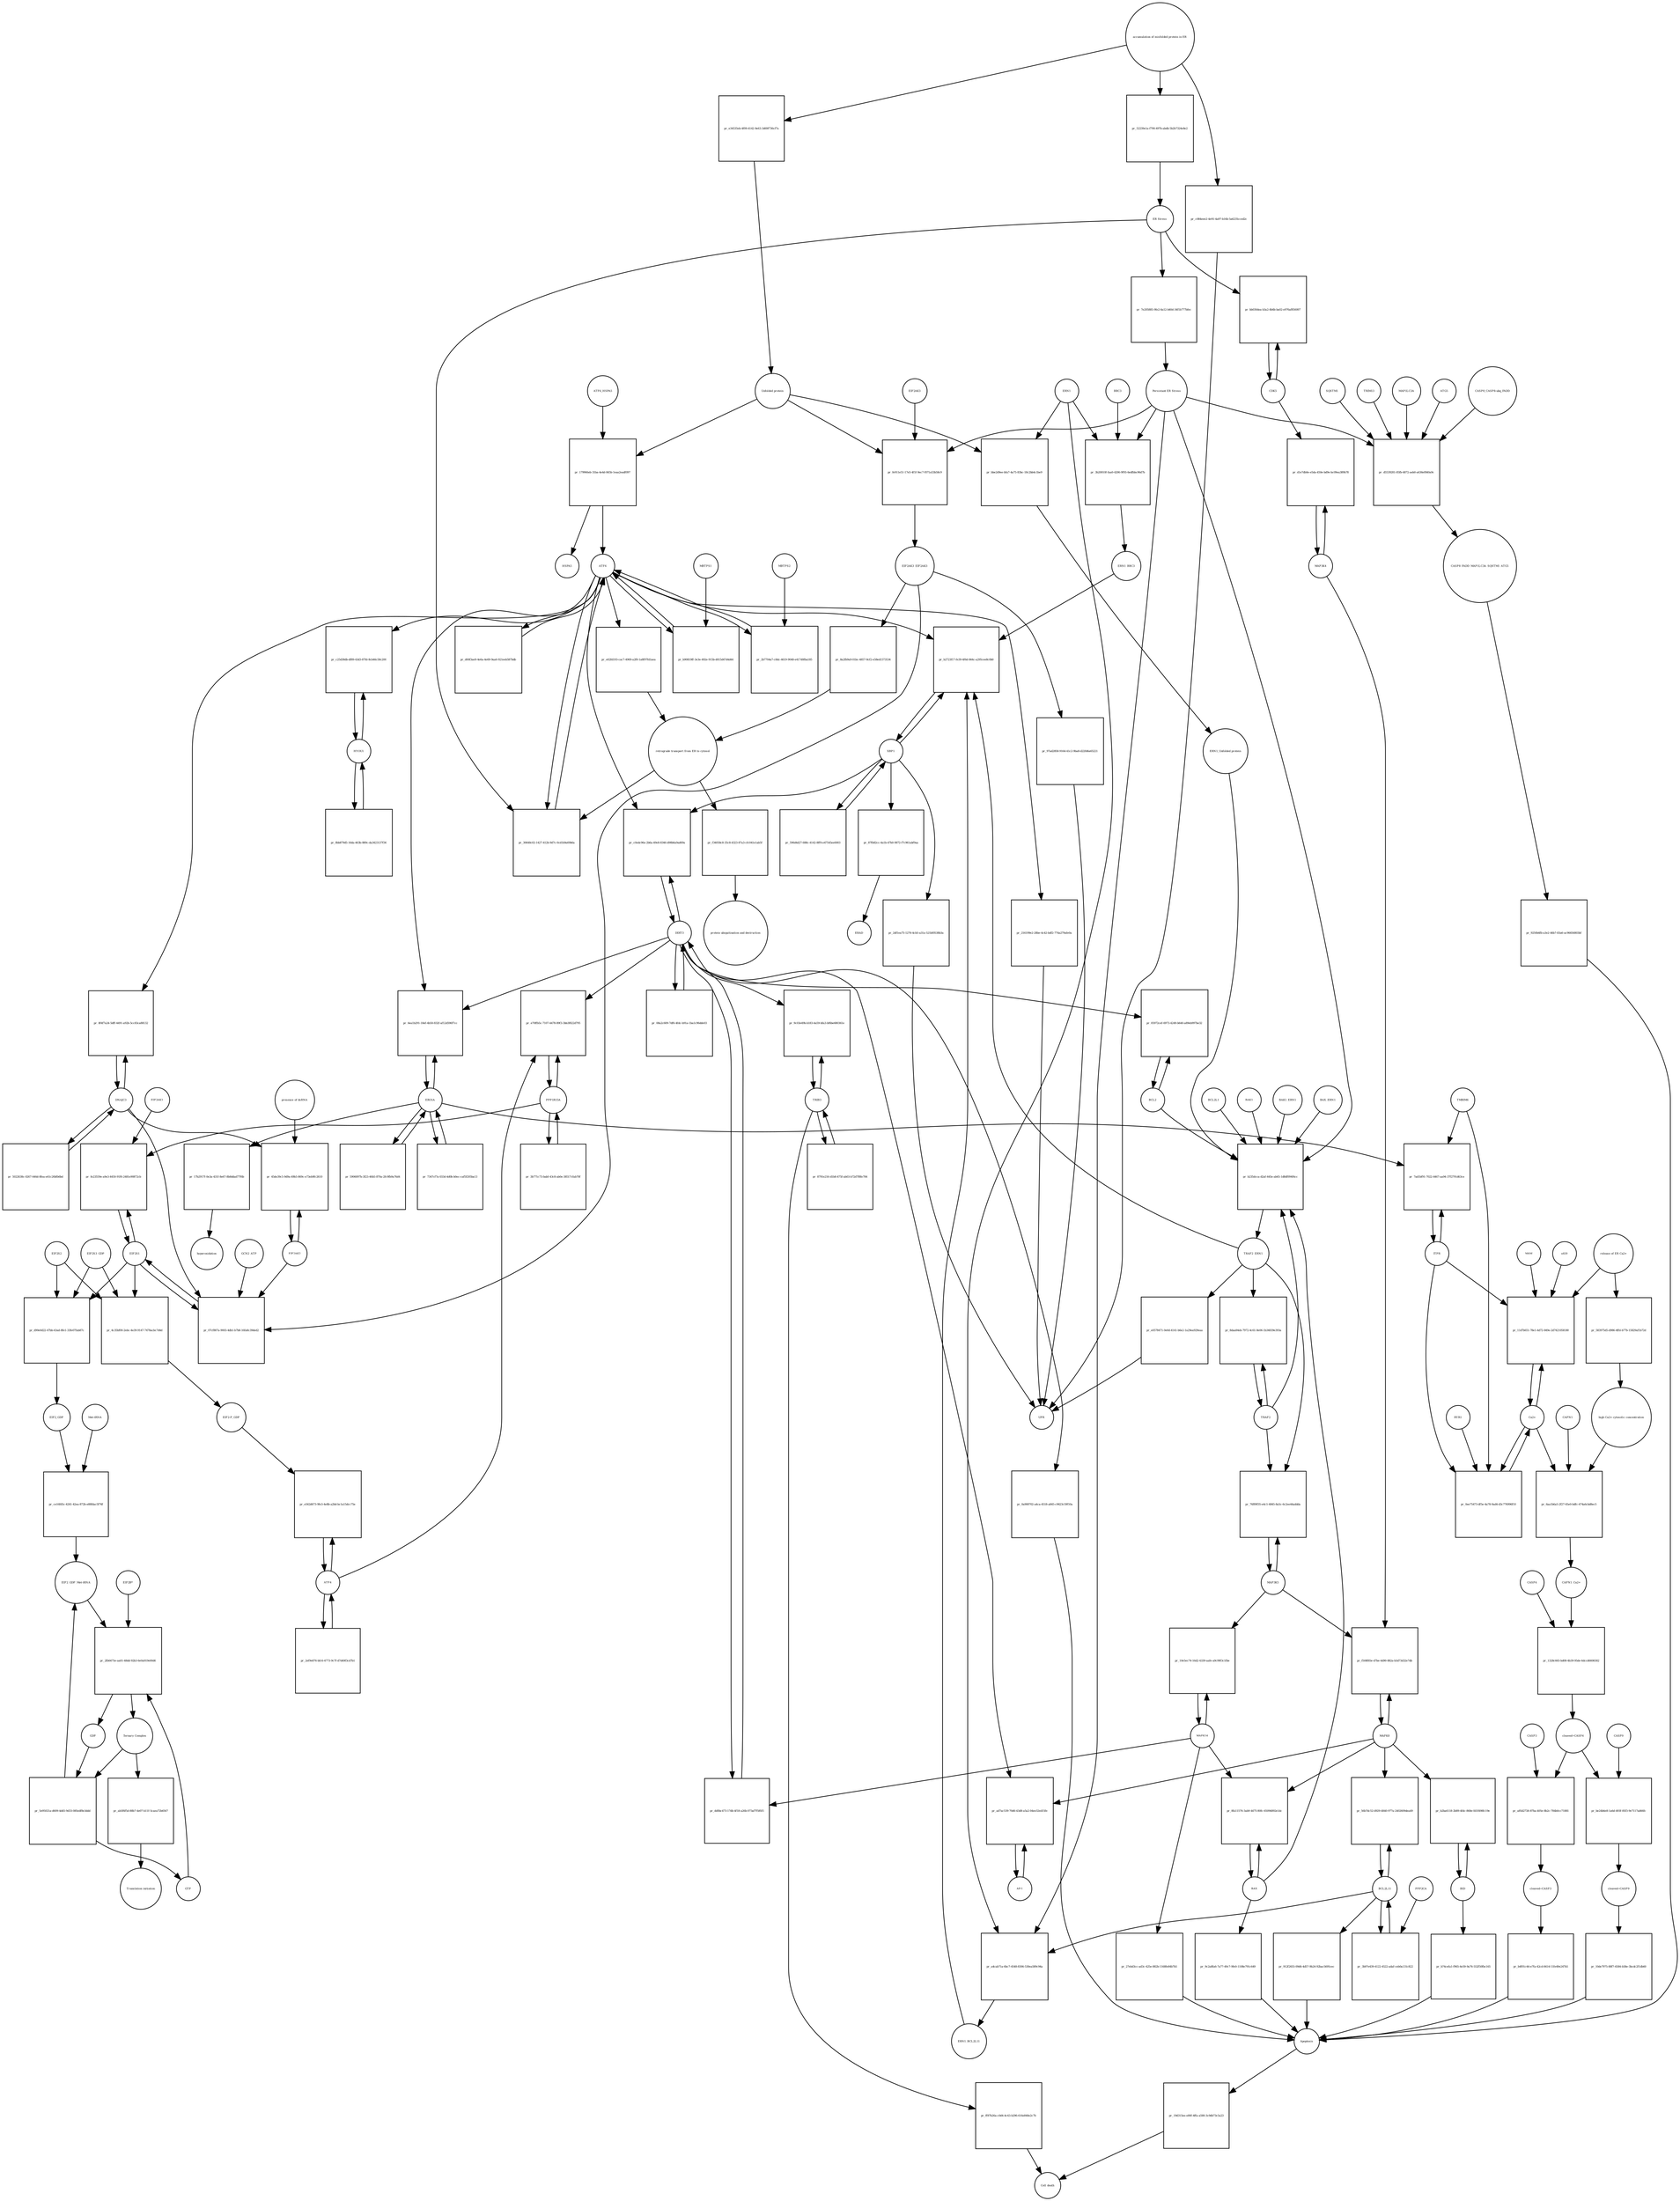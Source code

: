 strict digraph  {
ATF6_HSPA5 [annotation="", bipartite=0, cls=complex, fontsize=4, label=ATF6_HSPA5, shape=circle];
"pr_179966eb-31ba-4e4d-845b-1eaa2eadf097" [annotation="", bipartite=1, cls=process, fontsize=4, label="pr_179966eb-31ba-4e4d-845b-1eaa2eadf097", shape=square];
ATF6 [annotation="urn_miriam_hgnc.symbol_ATF6", bipartite=0, cls=macromolecule, fontsize=4, label=ATF6, shape=circle];
HSPA5 [annotation="urn_miriam_hgnc.symbol_HSPA5", bipartite=0, cls=macromolecule, fontsize=4, label=HSPA5, shape=circle];
"Unfolded protein" [annotation="", bipartite=0, cls=macromolecule, fontsize=4, label="Unfolded protein", shape=circle];
ERN1 [annotation="urn_miriam_hgnc.symbol_ERN1", bipartite=0, cls=macromolecule, fontsize=4, label=ERN1, shape=circle];
"pr_bbe2d9ee-bfa7-4a75-83bc-18c2bb4c1be9" [annotation="", bipartite=1, cls=process, fontsize=4, label="pr_bbe2d9ee-bfa7-4a75-83bc-18c2bb4c1be9", shape=square];
"ERN1_Unfolded protein" [annotation="", bipartite=0, cls=complex, fontsize=4, label="ERN1_Unfolded protein", shape=circle];
EIF2AK3_EIF2AK3 [annotation="", bipartite=0, cls=complex, fontsize=4, label=EIF2AK3_EIF2AK3, shape=circle];
"pr_8a2fb9a9-01bc-4857-8cf2-e58ed1573534" [annotation="", bipartite=1, cls=process, fontsize=4, label="pr_8a2fb9a9-01bc-4857-8cf2-e58ed1573534", shape=square];
"retrograde transport from ER to cytosol" [annotation="", bipartite=0, cls=phenotype, fontsize=4, label="retrograde transport from ER to cytosol", shape=circle];
"pr_e02fd193-cac7-4969-a2f8-1a8f97fd1aea" [annotation="", bipartite=1, cls=process, fontsize=4, label="pr_e02fd193-cac7-4969-a2f8-1a8f97fd1aea", shape=square];
"pr_f34058c8-35c8-4323-87a3-cfc041e1ab5f" [annotation="", bipartite=1, cls=process, fontsize=4, label="pr_f34058c8-35c8-4323-87a3-cfc041e1ab5f", shape=square];
"protein ubiquitination and destruction" [annotation="", bipartite=0, cls=phenotype, fontsize=4, label="protein ubiquitination and destruction", shape=circle];
"pr_b235dcca-d2af-445e-ab65-1d8df094f4cc" [annotation="", bipartite=1, cls=process, fontsize=4, label="pr_b235dcca-d2af-445e-ab65-1d8df094f4cc", shape=square];
TRAF2_ERN1 [annotation="", bipartite=0, cls=complex, fontsize=4, label=TRAF2_ERN1, shape=circle];
BAK1_ERN1 [annotation="", bipartite=0, cls=complex, fontsize=4, label=BAK1_ERN1, shape=circle];
BAX_ERN1 [annotation="", bipartite=0, cls=complex, fontsize=4, label=BAX_ERN1, shape=circle];
BCL2 [annotation="urn_miriam_hgnc.symbol_BCL2", bipartite=0, cls="nucleic acid feature", fontsize=4, label=BCL2, shape=circle];
BCL2L1 [annotation="urn_miriam_hgnc.symbol_BCL2L1", bipartite=0, cls=macromolecule, fontsize=4, label=BCL2L1, shape=circle];
"Persistant ER Stress" [annotation="", bipartite=0, cls=phenotype, fontsize=4, label="Persistant ER Stress", shape=circle];
BAX [annotation="urn_miriam_hgnc.symbol_BAX", bipartite=0, cls=macromolecule, fontsize=4, label=BAX, shape=circle];
BAK1 [annotation="urn_miriam_hgnc.symbol_BAK1", bipartite=0, cls=macromolecule, fontsize=4, label=BAK1, shape=circle];
TRAF2 [annotation="urn_miriam_hgnc.symbol_TRAF2", bipartite=0, cls=macromolecule, fontsize=4, label=TRAF2, shape=circle];
XBP1 [annotation="urn_miriam_hgnc.symbol_XBP1", bipartite=0, cls=macromolecule, fontsize=4, label=XBP1, shape=circle];
"pr_b2723f17-fe39-4f6d-844c-a295cee8c0b0" [annotation="", bipartite=1, cls=process, fontsize=4, label="pr_b2723f17-fe39-4f6d-844c-a295cee8c0b0", shape=square];
ERN1_BBC3 [annotation="", bipartite=0, cls=complex, fontsize=4, label=ERN1_BBC3, shape=circle];
ERN1_BCL2L11 [annotation="", bipartite=0, cls=complex, fontsize=4, label=ERN1_BCL2L11, shape=circle];
"pr_596d4d27-688c-4142-8ff9-e47545ee6003" [annotation="", bipartite=1, cls=process, fontsize=4, label="pr_596d4d27-688c-4142-8ff9-e47545ee6003", shape=square];
"pr_87fb82cc-4a1b-47b0-9872-f7c961abf9aa" [annotation="", bipartite=1, cls=process, fontsize=4, label="pr_87fb82cc-4a1b-47b0-9872-f7c961abf9aa", shape=square];
ERAD [annotation="", bipartite=0, cls=phenotype, fontsize=4, label=ERAD, shape=circle];
"pr_2df1ea75-1276-4cb5-a31a-521bf0538b3a" [annotation="", bipartite=1, cls=process, fontsize=4, label="pr_2df1ea75-1276-4cb5-a31a-521bf0538b3a", shape=square];
UPR [annotation="", bipartite=0, cls=phenotype, fontsize=4, label=UPR, shape=circle];
"pr_8daa84eb-7972-4c61-8e06-1b34839e393a" [annotation="", bipartite=1, cls=process, fontsize=4, label="pr_8daa84eb-7972-4c61-8e06-1b34839e393a", shape=square];
MAPK8 [annotation="urn_miriam_hgnc.symbol_MAPK8", bipartite=0, cls=macromolecule, fontsize=4, label=MAPK8, shape=circle];
"pr_f508f85e-d7be-4d90-882a-b5d73d32e7db" [annotation="", bipartite=1, cls=process, fontsize=4, label="pr_f508f85e-d7be-4d90-882a-b5d73d32e7db", shape=square];
MAP3K4 [annotation="urn_miriam_hgnc.symbol_MAP3K4", bipartite=0, cls=macromolecule, fontsize=4, label=MAP3K4, shape=circle];
MAP3K5 [annotation="urn_miriam_hgnc.symbol_MAP3K5", bipartite=0, cls=macromolecule, fontsize=4, label=MAP3K5, shape=circle];
MAPK14 [annotation="urn_miriam_hgnc.symbol_MAPK14", bipartite=0, cls=macromolecule, fontsize=4, label=MAPK14, shape=circle];
"pr_10e5ec74-16d2-4339-aafe-a9c99f3c1fbe" [annotation="", bipartite=1, cls=process, fontsize=4, label="pr_10e5ec74-16d2-4339-aafe-a9c99f3c1fbe", shape=square];
"pr_27ebd3cc-ad3c-425e-882b-1168fe84b7b5" [annotation="", bipartite=1, cls=process, fontsize=4, label="pr_27ebd3cc-ad3c-425e-882b-1168fe84b7b5", shape=square];
Apoptosis [annotation="", bipartite=0, cls=phenotype, fontsize=4, label=Apoptosis, shape=circle];
DDIT3 [annotation="urn_miriam_hgnc.symbol_DDIT3", bipartite=0, cls=macromolecule, fontsize=4, label=DDIT3, shape=circle];
"pr_dd0bc473-17db-4f18-a26b-073af7f585f1" [annotation="", bipartite=1, cls=process, fontsize=4, label="pr_dd0bc473-17db-4f18-a26b-073af7f585f1", shape=square];
"pr_0a908702-a4ca-4518-a845-c9623c59f10a" [annotation="", bipartite=1, cls=process, fontsize=4, label="pr_0a908702-a4ca-4518-a845-c9623c59f10a", shape=square];
"pr_05972cef-6973-4249-b640-a89eb997be32" [annotation="", bipartite=1, cls=process, fontsize=4, label="pr_05972cef-6973-4249-b640-a89eb997be32", shape=square];
"pr_30648c02-1427-412b-9d7c-0cd1b9a69b6a" [annotation="", bipartite=1, cls=process, fontsize=4, label="pr_30648c02-1427-412b-9d7c-0cd1b9a69b6a", shape=square];
"ER Stress" [annotation="", bipartite=0, cls=phenotype, fontsize=4, label="ER Stress", shape=circle];
"pr_b90819ff-3e3e-492e-915b-d015d47d4d44" [annotation="", bipartite=1, cls=process, fontsize=4, label="pr_b90819ff-3e3e-492e-915b-d015d47d4d44", shape=square];
MBTPS1 [annotation="urn_miriam_hgnc.symbol_MBTPS1", bipartite=0, cls=macromolecule, fontsize=4, label=MBTPS1, shape=circle];
"pr_2b7704a7-c8dc-4619-9048-e417d0fba185" [annotation="", bipartite=1, cls=process, fontsize=4, label="pr_2b7704a7-c8dc-4619-9048-e417d0fba185", shape=square];
MBTPS2 [annotation="urn_miriam_hgnc.symbol_MBTPS2", bipartite=0, cls=macromolecule, fontsize=4, label=MBTPS2, shape=circle];
"pr_d00f3ae9-4e6a-4e69-9aa6-921eeb587bdb" [annotation="", bipartite=1, cls=process, fontsize=4, label="pr_d00f3ae9-4e6a-4e69-9aa6-921eeb587bdb", shape=square];
"pr_08a2c609-7df6-4fdc-b91a-1ba1c96dde03" [annotation="", bipartite=1, cls=process, fontsize=4, label="pr_08a2c609-7df6-4fdc-b91a-1ba1c96dde03", shape=square];
"pr_c0edc96e-2b6a-49e8-8346-d98b6a9ad69a" [annotation="", bipartite=1, cls=process, fontsize=4, label="pr_c0edc96e-2b6a-49e8-8346-d98b6a9ad69a", shape=square];
EIF2S1 [annotation="urn_miriam_hgnc.symbol_EIF2S1", bipartite=0, cls=macromolecule, fontsize=4, label=EIF2S1, shape=circle];
"pr_07cf807a-9003-4db1-b7b8-16fa8c39ded2" [annotation="", bipartite=1, cls=process, fontsize=4, label="pr_07cf807a-9003-4db1-b7b8-16fa8c39ded2", shape=square];
GCN2_ATP [annotation="", bipartite=0, cls=complex, fontsize=4, label=GCN2_ATP, shape=circle];
EIF2AK2 [annotation="urn_miriam_hgnc.symbol_EIF2AK2", bipartite=0, cls=macromolecule, fontsize=4, label=EIF2AK2, shape=circle];
DNAJC3 [annotation="urn_miriam_hgnc.symbol_DNAJC3", bipartite=0, cls=macromolecule, fontsize=4, label=DNAJC3, shape=circle];
EIF2S2 [annotation="urn_miriam_hgnc.symbol_EIF2S2", bipartite=0, cls=macromolecule, fontsize=4, label=EIF2S2, shape=circle];
"pr_d90e0d22-47bb-43ad-8fe1-33fe07fab87c" [annotation="", bipartite=1, cls=process, fontsize=4, label="pr_d90e0d22-47bb-43ad-8fe1-33fe07fab87c", shape=square];
EIF2S3_GDP [annotation="", bipartite=0, cls=complex, fontsize=4, label=EIF2S3_GDP, shape=circle];
EIF2_GDP [annotation="", bipartite=0, cls=complex, fontsize=4, label=EIF2_GDP, shape=circle];
"EIF2_GDP_Met-tRNA" [annotation="", bipartite=0, cls=complex, fontsize=4, label="EIF2_GDP_Met-tRNA", shape=circle];
"pr_2fb6475e-aa01-48dd-92b3-6e0a919e00d6" [annotation="", bipartite=1, cls=process, fontsize=4, label="pr_2fb6475e-aa01-48dd-92b3-6e0a919e00d6", shape=square];
"Ternary Complex" [annotation="", bipartite=0, cls=complex, fontsize=4, label="Ternary Complex", shape=circle];
"EIF2B*" [annotation="", bipartite=0, cls=complex, fontsize=4, label="EIF2B*", shape=circle];
GTP [annotation="urn_miriam_obo.chebi_CHEBI%3A57600", bipartite=0, cls="simple chemical", fontsize=4, label=GTP, shape=circle];
GDP [annotation="urn_miriam_obo.chebi_CHEBI%3A65180", bipartite=0, cls="simple chemical", fontsize=4, label=GDP, shape=circle];
"pr_5e95021a-d609-4d45-9d33-085edf8e3ddd" [annotation="", bipartite=1, cls=process, fontsize=4, label="pr_5e95021a-d609-4d45-9d33-085edf8e3ddd", shape=square];
ATF4 [annotation="urn_miriam_hgnc.symbol_ATF4", bipartite=0, cls=macromolecule, fontsize=4, label=ATF4, shape=circle];
"pr_e562d673-9fe3-4e8b-a2bd-bc1a15dcc75e" [annotation="", bipartite=1, cls=process, fontsize=4, label="pr_e562d673-9fe3-4e8b-a2bd-bc1a15dcc75e", shape=square];
"EIF2-P_GDP" [annotation="", bipartite=0, cls=complex, fontsize=4, label="EIF2-P_GDP", shape=circle];
"pr_2ef9e876-bfc6-4773-9c7f-d7d49f3cd7b1" [annotation="", bipartite=1, cls=process, fontsize=4, label="pr_2ef9e876-bfc6-4773-9c7f-d7d49f3cd7b1", shape=square];
PPP1R15A [annotation="urn_miriam_hgnc.symbol_PPP1R15A", bipartite=0, cls=macromolecule, fontsize=4, label=PPP1R15A, shape=circle];
"pr_e70ffb5c-7107-4478-89f3-3bb3f822d795" [annotation="", bipartite=1, cls=process, fontsize=4, label="pr_e70ffb5c-7107-4478-89f3-3bb3f822d795", shape=square];
"pr_3b771c73-babf-43c8-ab0e-38517cfab70f" [annotation="", bipartite=1, cls=process, fontsize=4, label="pr_3b771c73-babf-43c8-ab0e-38517cfab70f", shape=square];
"pr_ab5f6f5d-88b7-4e07-b11f-5caea72b6567" [annotation="", bipartite=1, cls=process, fontsize=4, label="pr_ab5f6f5d-88b7-4e07-b11f-5caea72b6567", shape=square];
"Translation initiation" [annotation="", bipartite=0, cls=phenotype, fontsize=4, label="Translation initiation", shape=circle];
"pr_76f89f35-e4c1-4845-8a5c-6c2ee44addda" [annotation="", bipartite=1, cls=process, fontsize=4, label="pr_76f89f35-e4c1-4845-8a5c-6c2ee44addda", shape=square];
ERO1A [annotation="urn_miriam_hgnc.symbol_ERO1A", bipartite=0, cls=macromolecule, fontsize=4, label=ERO1A, shape=circle];
"pr_6ea1b291-18ef-4b50-832f-af12d596f7cc" [annotation="", bipartite=1, cls=process, fontsize=4, label="pr_6ea1b291-18ef-4b50-832f-af12d596f7cc", shape=square];
"pr_7347cf7a-033d-4d0b-b0ec-caf5f205ba13" [annotation="", bipartite=1, cls=process, fontsize=4, label="pr_7347cf7a-033d-4d0b-b0ec-caf5f205ba13", shape=square];
"pr_fe23559e-a9e3-4450-91f6-2481e90872cb" [annotation="", bipartite=1, cls=process, fontsize=4, label="pr_fe23559e-a9e3-4450-91f6-2481e90872cb", shape=square];
EIF2AK1 [annotation="urn_miriam_hgnc.symbol_EIF2AK1", bipartite=0, cls=macromolecule, fontsize=4, label=EIF2AK1, shape=circle];
"pr_8fa11576-3ab9-4475-80fc-65094892e1dc" [annotation="", bipartite=1, cls=process, fontsize=4, label="pr_8fa11576-3ab9-4475-80fc-65094892e1dc", shape=square];
"pr_9c2a8fa6-7a77-49c7-9fe0-1108e791c649" [annotation="", bipartite=1, cls=process, fontsize=4, label="pr_9c2a8fa6-7a77-49c7-9fe0-1108e791c649", shape=square];
"Ca2+" [annotation="urn_miriam_obo.chebi_CHEBI%3A29108", bipartite=0, cls="simple chemical", fontsize=4, label="Ca2+", shape=circle];
"pr_11d7b651-78e1-4d72-849e-2d7421058180" [annotation="", bipartite=1, cls=process, fontsize=4, label="pr_11d7b651-78e1-4d72-849e-2d7421058180", shape=square];
"release of ER Ca2+" [annotation="", bipartite=0, cls=phenotype, fontsize=4, label="release of ER Ca2+", shape=circle];
ITPR [annotation="urn_miriam_hgnc.symbol_ITPR1|urn_miriam_hgnc.symbol_ITPR2|urn_miriam_hgnc.symbol_ITPR3", bipartite=0, cls=macromolecule, fontsize=4, label=ITPR, shape=circle];
MAM [annotation="", bipartite=0, cls=phenotype, fontsize=4, label=MAM, shape=circle];
s619 [annotation="", bipartite=0, cls=complex, fontsize=4, label=s619, shape=circle];
"pr_d1e7db0e-e5da-450e-bd9e-bc09ea389b78" [annotation="", bipartite=1, cls=process, fontsize=4, label="pr_d1e7db0e-e5da-450e-bd9e-bc09ea389b78", shape=square];
CDK5 [annotation="urn_miriam_hgnc.symbol_CDK5", bipartite=0, cls=macromolecule, fontsize=4, label=CDK5, shape=circle];
"pr_bb030dea-b3a2-4b6b-ba02-e976af856007" [annotation="", bipartite=1, cls="uncertain process", fontsize=4, label="pr_bb030dea-b3a2-4b6b-ba02-e976af856007", shape=square];
"pr_19d315ee-e80f-4ffa-a580-3c9db73c5a23" [annotation="", bipartite=1, cls=process, fontsize=4, label="pr_19d315ee-e80f-4ffa-a580-3c9db73c5a23", shape=square];
"Cell death" [annotation="", bipartite=0, cls=phenotype, fontsize=4, label="Cell death", shape=circle];
"pr_0ee75473-df5e-4a78-9ad4-d3c776996f10" [annotation="", bipartite=1, cls=process, fontsize=4, label="pr_0ee75473-df5e-4a78-9ad4-d3c776996f10", shape=square];
TMBIM6 [annotation="urn_miriam_hgnc.symbol_TMBIM6", bipartite=0, cls=macromolecule, fontsize=4, label=TMBIM6, shape=circle];
RYR1 [annotation="urn_miriam_hgnc.symbol_RYR1", bipartite=0, cls=macromolecule, fontsize=4, label=RYR1, shape=circle];
EIF2AK3 [annotation="urn_miriam_hgnc.symbol_EIF2AK3", bipartite=0, cls=macromolecule, fontsize=4, label=EIF2AK3, shape=circle];
"pr_fe911e51-17e5-4f1f-9ec7-f071a53b58c9" [annotation="", bipartite=1, cls=process, fontsize=4, label="pr_fe911e51-17e5-4f1f-9ec7-f071a53b58c9", shape=square];
"pr_17b2917f-0e3a-431f-8e67-8b8ddad77f6b" [annotation="", bipartite=1, cls=process, fontsize=4, label="pr_17b2917f-0e3a-431f-8e67-8b8ddad77f6b", shape=square];
hyperoxidation [annotation="", bipartite=0, cls=phenotype, fontsize=4, label=hyperoxidation, shape=circle];
"pr_5906097b-3f23-46b5-870a-2fc9fb9a76d4" [annotation="", bipartite=1, cls=process, fontsize=4, label="pr_5906097b-3f23-46b5-870a-2fc9fb9a76d4", shape=square];
"pr_7e205885-9fe2-4a12-b40d-34f1b777bfec" [annotation="", bipartite=1, cls=process, fontsize=4, label="pr_7e205885-9fe2-4a12-b40d-34f1b777bfec", shape=square];
"CASP8_CASP8-ubq_FADD" [annotation="", bipartite=0, cls=complex, fontsize=4, label="CASP8_CASP8-ubq_FADD", shape=circle];
"pr_d5539281-85fb-4872-aeb0-a636ef840a9c" [annotation="", bipartite=1, cls=process, fontsize=4, label="pr_d5539281-85fb-4872-aeb0-a636ef840a9c", shape=square];
"SQSTM1 " [annotation="urn_miriam_hgnc.symbol_SQSTM1", bipartite=0, cls=macromolecule, fontsize=4, label="SQSTM1 ", shape=circle];
CASP8_FADD_MAP1LC3A_SQSTM1_ATG5 [annotation="", bipartite=0, cls=complex, fontsize=4, label=CASP8_FADD_MAP1LC3A_SQSTM1_ATG5, shape=circle];
TRIM13 [annotation="urn_miriam_hgnc.symbol_TRIM13", bipartite=0, cls=macromolecule, fontsize=4, label=TRIM13, shape=circle];
MAP1LC3A [annotation="urn_miriam_hgnc.symbol_MAP1LC3A", bipartite=0, cls=macromolecule, fontsize=4, label=MAP1LC3A, shape=circle];
ATG5 [annotation="urn_miriam_hgnc.symbol_ATG5", bipartite=0, cls=macromolecule, fontsize=4, label=ATG5, shape=circle];
"pr_9250b6fb-a3e2-46b7-83a6-ac96656803bf" [annotation="", bipartite=1, cls=process, fontsize=4, label="pr_9250b6fb-a3e2-46b7-83a6-ac96656803bf", shape=square];
"AP-1" [annotation="urn_miriam_hgnc.symbol_FOS|urn_miriam_hgnc.symbol_FOSB|urn_miriam_hgnc.symbol_FOSL1|urn_miriam_hgnc.symbol_FOSL2|urn_miriam_hgnc.symbol_JUN|urn_miriam_hgnc.symbol_JUNB|urn_miriam_hgnc.symbol_JUND", bipartite=0, cls=macromolecule, fontsize=4, label="AP-1", shape=circle];
"pr_ad7ac539-70d6-43d8-a5a2-04ee32ed15fe" [annotation="", bipartite=1, cls=process, fontsize=4, label="pr_ad7ac539-70d6-43d8-a5a2-04ee32ed15fe", shape=square];
"pr_45de39c5-9d9a-49b5-869c-e73eb9fc2610" [annotation="", bipartite=1, cls=process, fontsize=4, label="pr_45de39c5-9d9a-49b5-869c-e73eb9fc2610", shape=square];
"presence of dsRNA" [annotation="", bipartite=0, cls=phenotype, fontsize=4, label="presence of dsRNA", shape=circle];
"Met-tRNA" [annotation="urn_miriam_hgnc_HGNC%3A34779", bipartite=0, cls="nucleic acid feature", fontsize=4, label="Met-tRNA", shape=circle];
"pr_ce16fd5c-4261-42ea-872b-e88fdac5f76f" [annotation="", bipartite=1, cls=process, fontsize=4, label="pr_ce16fd5c-4261-42ea-872b-e88fdac5f76f", shape=square];
"pr_4c35bf00-2ebc-4e39-9147-7478acbc7d4d" [annotation="", bipartite=1, cls=process, fontsize=4, label="pr_4c35bf00-2ebc-4e39-9147-7478acbc7d4d", shape=square];
"accumulation of misfolded protein in ER" [annotation="", bipartite=0, cls=phenotype, fontsize=4, label="accumulation of misfolded protein in ER", shape=circle];
"pr_e34535eb-4f09-4142-9e63-3d69f736cf7a" [annotation="", bipartite=1, cls=process, fontsize=4, label="pr_e34535eb-4f09-4142-9e63-3d69f736cf7a", shape=square];
"pr_52239e1a-f790-497b-abdb-5b2b7324e8e2" [annotation="", bipartite=1, cls=process, fontsize=4, label="pr_52239e1a-f790-497b-abdb-5b2b7324e8e2", shape=square];
"pr_c084eee2-4e91-4a97-b16b-5a6235cced2c" [annotation="", bipartite=1, cls=process, fontsize=4, label="pr_c084eee2-4e91-4a97-b16b-5a6235cced2c", shape=square];
"pr_97ad2858-9164-41c2-9ba8-d22fd6a65221" [annotation="", bipartite=1, cls=process, fontsize=4, label="pr_97ad2858-9164-41c2-9ba8-d22fd6a65221", shape=square];
"pr_e0578471-0e0d-4141-b6e2-1a29ea929eaa" [annotation="", bipartite=1, cls=process, fontsize=4, label="pr_e0578471-0e0d-4141-b6e2-1a29ea929eaa", shape=square];
"pr_216199e2-28be-4c42-bdf2-774a279afe0a" [annotation="", bipartite=1, cls=process, fontsize=4, label="pr_216199e2-28be-4c42-bdf2-774a279afe0a", shape=square];
BCL2L11 [annotation="urn_miriam_hgnc.symbol_BCL2L11", bipartite=0, cls=macromolecule, fontsize=4, label=BCL2L11, shape=circle];
"pr_56b7dc52-d929-4840-977a-2402609dea49" [annotation="", bipartite=1, cls=process, fontsize=4, label="pr_56b7dc52-d929-4840-977a-2402609dea49", shape=square];
BID [annotation="urn_miriam_hgnc.symbol_BID", bipartite=0, cls=macromolecule, fontsize=4, label=BID, shape=circle];
"pr_b2ba6118-2b89-4fdc-868e-fd1f498fc19e" [annotation="", bipartite=1, cls=process, fontsize=4, label="pr_b2ba6118-2b89-4fdc-868e-fd1f498fc19e", shape=square];
"pr_912f2655-09d6-4d57-9b24-92bac5695cec" [annotation="", bipartite=1, cls=process, fontsize=4, label="pr_912f2655-09d6-4d57-9b24-92bac5695cec", shape=square];
"pr_b74cefa1-f965-4e59-9a76-552f50fbc165" [annotation="", bipartite=1, cls=process, fontsize=4, label="pr_b74cefa1-f965-4e59-9a76-552f50fbc165", shape=square];
"pr_a4cab71a-6bc7-4548-8306-530ea589c94a" [annotation="", bipartite=1, cls=process, fontsize=4, label="pr_a4cab71a-6bc7-4548-8306-530ea589c94a", shape=square];
"pr_3b20010f-faa0-4206-9f93-6edfbbc96d7b" [annotation="", bipartite=1, cls=process, fontsize=4, label="pr_3b20010f-faa0-4206-9f93-6edfbbc96d7b", shape=square];
BBC3 [annotation="urn_miriam_hgnc.symbol_BBC3", bipartite=0, cls=macromolecule, fontsize=4, label=BBC3, shape=circle];
"pr_3b97e439-4122-4522-adaf-ceb0a131c822" [annotation="", bipartite=1, cls=process, fontsize=4, label="pr_3b97e439-4122-4522-adaf-ceb0a131c822", shape=square];
PPP2CA [annotation="urn_miriam_hgnc.symbol_PPP2CA", bipartite=0, cls=macromolecule, fontsize=4, label=PPP2CA, shape=circle];
TRIB3 [annotation="urn_miriam_hgnc.symbol_TRIB3", bipartite=0, cls=macromolecule, fontsize=4, label=TRIB3, shape=circle];
"pr_9c03e49b-b183-4a59-bfa3-bf6be680361e" [annotation="", bipartite=1, cls=process, fontsize=4, label="pr_9c03e49b-b183-4a59-bfa3-bf6be680361e", shape=square];
"pr_8791e216-d1b8-475f-ab03-b72d7f8fe784" [annotation="", bipartite=1, cls=process, fontsize=4, label="pr_8791e216-d1b8-475f-ab03-b72d7f8fe784", shape=square];
"pr_ff87b26a-c0d4-4c43-b296-616e848e2c7b" [annotation="", bipartite=1, cls=process, fontsize=4, label="pr_ff87b26a-c0d4-4c43-b296-616e848e2c7b", shape=square];
"pr_583975d5-d986-4ffd-b77b-15829af1b72d" [annotation="", bipartite=1, cls=process, fontsize=4, label="pr_583975d5-d986-4ffd-b77b-15829af1b72d", shape=square];
"high Ca2+ cytosolic concentration" [annotation="", bipartite=0, cls=phenotype, fontsize=4, label="high Ca2+ cytosolic concentration", shape=circle];
"pr_8f4f7a24-5dff-4491-a92b-5cc83ca88132" [annotation="", bipartite=1, cls=process, fontsize=4, label="pr_8f4f7a24-5dff-4491-a92b-5cc83ca88132", shape=square];
"pr_5022638c-0267-446d-8fea-e61c26bfb6bd" [annotation="", bipartite=1, cls=process, fontsize=4, label="pr_5022638c-0267-446d-8fea-e61c26bfb6bd", shape=square];
"pr_7ad1bf91-7022-4467-aa94-37f2791d63ce" [annotation="", bipartite=1, cls=process, fontsize=4, label="pr_7ad1bf91-7022-4467-aa94-37f2791d63ce", shape=square];
CASP4 [annotation="urn_miriam_hgnc.symbol_CASP4", bipartite=0, cls=macromolecule, fontsize=4, label=CASP4, shape=circle];
"pr_1328c665-bd08-4b39-95de-6dccd6606582" [annotation="", bipartite=1, cls=process, fontsize=4, label="pr_1328c665-bd08-4b39-95de-6dccd6606582", shape=square];
"cleaved~CASP4" [annotation="urn_miriam_hgnc.symbol_CASP4", bipartite=0, cls=macromolecule, fontsize=4, label="cleaved~CASP4", shape=circle];
"CAPN1_Ca2+" [annotation="", bipartite=0, cls=complex, fontsize=4, label="CAPN1_Ca2+", shape=circle];
CASP3 [annotation="urn_miriam_hgnc.symbol_CASP3", bipartite=0, cls=macromolecule, fontsize=4, label=CASP3, shape=circle];
"pr_a85d2726-87ba-405e-8b2c-784b0cc71881" [annotation="", bipartite=1, cls=process, fontsize=4, label="pr_a85d2726-87ba-405e-8b2c-784b0cc71881", shape=square];
"cleaved~CASP3" [annotation="urn_miriam_hgnc.symbol_CASP3", bipartite=0, cls=macromolecule, fontsize=4, label="cleaved~CASP3", shape=circle];
CASP9 [annotation="urn_miriam_hgnc.symbol_CSAP9", bipartite=0, cls=macromolecule, fontsize=4, label=CASP9, shape=circle];
"pr_be24b6e8-1a6d-493f-85f3-9e7117ad66fc" [annotation="", bipartite=1, cls=process, fontsize=4, label="pr_be24b6e8-1a6d-493f-85f3-9e7117ad66fc", shape=square];
"cleaved~CASP9" [annotation="urn_miriam_hgnc.symbol_CASP9", bipartite=0, cls=macromolecule, fontsize=4, label="cleaved~CASP9", shape=circle];
CAPN1 [annotation="urn_miriam_hgnc.symbol_CAPN1", bipartite=0, cls=macromolecule, fontsize=4, label=CAPN1, shape=circle];
"pr_6aa1b6a5-2f27-45e0-bdfc-474a6cbd8ec5" [annotation="", bipartite=1, cls=process, fontsize=4, label="pr_6aa1b6a5-2f27-45e0-bdfc-474a6cbd8ec5", shape=square];
"pr_b4f01c44-e7fa-42cd-8414-11fe49e247b5" [annotation="", bipartite=1, cls=process, fontsize=4, label="pr_b4f01c44-e7fa-42cd-8414-11fe49e247b5", shape=square];
"pr_10de7975-88f7-4584-b58e-3bcdc2f1db60" [annotation="", bipartite=1, cls=process, fontsize=4, label="pr_10de7975-88f7-4584-b58e-3bcdc2f1db60", shape=square];
HYOU1 [annotation="urn_miriam_hgnc.symbol_HYOU1", bipartite=0, cls=macromolecule, fontsize=4, label=HYOU1, shape=circle];
"pr_c25d38db-df89-43d3-87fd-8cb46c58c200" [annotation="", bipartite=1, cls=process, fontsize=4, label="pr_c25d38db-df89-43d3-87fd-8cb46c58c200", shape=square];
"pr_8bb879d5-16da-463b-889c-da3423137f36" [annotation="", bipartite=1, cls=process, fontsize=4, label="pr_8bb879d5-16da-463b-889c-da3423137f36", shape=square];
ATF6_HSPA5 -> "pr_179966eb-31ba-4e4d-845b-1eaa2eadf097"  [annotation="", interaction_type=consumption];
"pr_179966eb-31ba-4e4d-845b-1eaa2eadf097" -> ATF6  [annotation="", interaction_type=production];
"pr_179966eb-31ba-4e4d-845b-1eaa2eadf097" -> HSPA5  [annotation="", interaction_type=production];
ATF6 -> "pr_e02fd193-cac7-4969-a2f8-1a8f97fd1aea"  [annotation="", interaction_type=consumption];
ATF6 -> "pr_b2723f17-fe39-4f6d-844c-a295cee8c0b0"  [annotation="urn_miriam_pubmed_26587781|urn_miriam_pubmed_23430059", interaction_type=catalysis];
ATF6 -> "pr_30648c02-1427-412b-9d7c-0cd1b9a69b6a"  [annotation="", interaction_type=consumption];
ATF6 -> "pr_b90819ff-3e3e-492e-915b-d015d47d4d44"  [annotation="", interaction_type=consumption];
ATF6 -> "pr_2b7704a7-c8dc-4619-9048-e417d0fba185"  [annotation="", interaction_type=consumption];
ATF6 -> "pr_d00f3ae9-4e6a-4e69-9aa6-921eeb587bdb"  [annotation="", interaction_type=consumption];
ATF6 -> "pr_c0edc96e-2b6a-49e8-8346-d98b6a9ad69a"  [annotation="urn_miriam_pubmed_26587781|urn_miriam_pubmed_17991856|urn_miriam_pubmed_28843399", interaction_type=catalysis];
ATF6 -> "pr_6ea1b291-18ef-4b50-832f-af12d596f7cc"  [annotation="urn_miriam_pubmed_23850759|urn_miriam_pubmed_25387528", interaction_type=catalysis];
ATF6 -> "pr_216199e2-28be-4c42-bdf2-774a279afe0a"  [annotation="", interaction_type=consumption];
ATF6 -> "pr_8f4f7a24-5dff-4491-a92b-5cc83ca88132"  [annotation="urn_miriam_pubmed_12601012|urn_miriam_pubmed_18360008", interaction_type=catalysis];
ATF6 -> "pr_c25d38db-df89-43d3-87fd-8cb46c58c200"  [annotation=urn_miriam_pubmed_18360008, interaction_type=catalysis];
"Unfolded protein" -> "pr_179966eb-31ba-4e4d-845b-1eaa2eadf097"  [annotation="urn_miriam_pubmed_19509052|urn_miriam_pubmed_12847084|urn_miriam_pubmed_23850759", interaction_type=catalysis];
"Unfolded protein" -> "pr_bbe2d9ee-bfa7-4a75-83bc-18c2bb4c1be9"  [annotation="", interaction_type=consumption];
"Unfolded protein" -> "pr_fe911e51-17e5-4f1f-9ec7-f071a53b58c9"  [annotation=urn_miriam_pubmed_17991856, interaction_type=catalysis];
ERN1 -> "pr_bbe2d9ee-bfa7-4a75-83bc-18c2bb4c1be9"  [annotation="", interaction_type=consumption];
ERN1 -> "pr_a4cab71a-6bc7-4548-8306-530ea589c94a"  [annotation="", interaction_type=consumption];
ERN1 -> "pr_3b20010f-faa0-4206-9f93-6edfbbc96d7b"  [annotation="", interaction_type=consumption];
"pr_bbe2d9ee-bfa7-4a75-83bc-18c2bb4c1be9" -> "ERN1_Unfolded protein"  [annotation="", interaction_type=production];
"ERN1_Unfolded protein" -> "pr_b235dcca-d2af-445e-ab65-1d8df094f4cc"  [annotation="", interaction_type=consumption];
EIF2AK3_EIF2AK3 -> "pr_8a2fb9a9-01bc-4857-8cf2-e58ed1573534"  [annotation="", interaction_type=consumption];
EIF2AK3_EIF2AK3 -> "pr_07cf807a-9003-4db1-b7b8-16fa8c39ded2"  [annotation="urn_miriam_pubmed_12667446|urn_miriam_pubmed_16246152|urn_miriam_pubmed_12601012|urn_miriam_pubmed_23850759|urn_miriam_pubmed_18360008|urn_miriam_pubmed_26587781", interaction_type=catalysis];
EIF2AK3_EIF2AK3 -> "pr_97ad2858-9164-41c2-9ba8-d22fd6a65221"  [annotation="", interaction_type=consumption];
"pr_8a2fb9a9-01bc-4857-8cf2-e58ed1573534" -> "retrograde transport from ER to cytosol"  [annotation="", interaction_type=production];
"retrograde transport from ER to cytosol" -> "pr_f34058c8-35c8-4323-87a3-cfc041e1ab5f"  [annotation="", interaction_type=consumption];
"retrograde transport from ER to cytosol" -> "pr_30648c02-1427-412b-9d7c-0cd1b9a69b6a"  [annotation="urn_miriam_pubmed_18360008|urn_miriam_pubmed_17991856|urn_miriam_pubmed_26587781|urn_miriam_pubmed_12847084", interaction_type=inhibition];
"pr_e02fd193-cac7-4969-a2f8-1a8f97fd1aea" -> "retrograde transport from ER to cytosol"  [annotation="", interaction_type=production];
"pr_f34058c8-35c8-4323-87a3-cfc041e1ab5f" -> "protein ubiquitination and destruction"  [annotation="", interaction_type=production];
"pr_b235dcca-d2af-445e-ab65-1d8df094f4cc" -> TRAF2_ERN1  [annotation="", interaction_type=production];
TRAF2_ERN1 -> "pr_b2723f17-fe39-4f6d-844c-a295cee8c0b0"  [annotation="urn_miriam_pubmed_26587781|urn_miriam_pubmed_23430059", interaction_type=catalysis];
TRAF2_ERN1 -> "pr_8daa84eb-7972-4c61-8e06-1b34839e393a"  [annotation=urn_miriam_pubmed_23850759, interaction_type=catalysis];
TRAF2_ERN1 -> "pr_76f89f35-e4c1-4845-8a5c-6c2ee44addda"  [annotation=urn_miriam_pubmed_23850759, interaction_type=catalysis];
TRAF2_ERN1 -> "pr_e0578471-0e0d-4141-b6e2-1a29ea929eaa"  [annotation="", interaction_type=consumption];
BAK1_ERN1 -> "pr_b235dcca-d2af-445e-ab65-1d8df094f4cc"  [annotation="urn_miriam_pubmed_23850759|urn_miriam_pubmed_23430059|urn_miriam_pubmed_26587781", interaction_type=catalysis];
BAX_ERN1 -> "pr_b235dcca-d2af-445e-ab65-1d8df094f4cc"  [annotation="urn_miriam_pubmed_23850759|urn_miriam_pubmed_23430059|urn_miriam_pubmed_26587781", interaction_type=catalysis];
BCL2 -> "pr_b235dcca-d2af-445e-ab65-1d8df094f4cc"  [annotation="urn_miriam_pubmed_23850759|urn_miriam_pubmed_23430059|urn_miriam_pubmed_26587781", interaction_type=inhibition];
BCL2 -> "pr_05972cef-6973-4249-b640-a89eb997be32"  [annotation="", interaction_type=consumption];
BCL2L1 -> "pr_b235dcca-d2af-445e-ab65-1d8df094f4cc"  [annotation="urn_miriam_pubmed_23850759|urn_miriam_pubmed_23430059|urn_miriam_pubmed_26587781", interaction_type=inhibition];
"Persistant ER Stress" -> "pr_b235dcca-d2af-445e-ab65-1d8df094f4cc"  [annotation="urn_miriam_pubmed_23850759|urn_miriam_pubmed_23430059|urn_miriam_pubmed_26587781", interaction_type=inhibition];
"Persistant ER Stress" -> "pr_fe911e51-17e5-4f1f-9ec7-f071a53b58c9"  [annotation=urn_miriam_pubmed_17991856, interaction_type=catalysis];
"Persistant ER Stress" -> "pr_d5539281-85fb-4872-aeb0-a636ef840a9c"  [annotation=urn_miriam_pubmed_17991856, interaction_type=catalysis];
"Persistant ER Stress" -> "pr_a4cab71a-6bc7-4548-8306-530ea589c94a"  [annotation="urn_miriam_pubmed_23850759|urn_miriam_pubmed_23430059|urn_miriam_pubmed_26587781", interaction_type=inhibition];
"Persistant ER Stress" -> "pr_3b20010f-faa0-4206-9f93-6edfbbc96d7b"  [annotation="urn_miriam_pubmed_23430059|urn_miriam_pubmed_17991856", interaction_type=inhibition];
BAX -> "pr_b235dcca-d2af-445e-ab65-1d8df094f4cc"  [annotation="urn_miriam_pubmed_23850759|urn_miriam_pubmed_23430059|urn_miriam_pubmed_26587781", interaction_type=catalysis];
BAX -> "pr_8fa11576-3ab9-4475-80fc-65094892e1dc"  [annotation="", interaction_type=consumption];
BAX -> "pr_9c2a8fa6-7a77-49c7-9fe0-1108e791c649"  [annotation="", interaction_type=consumption];
BAK1 -> "pr_b235dcca-d2af-445e-ab65-1d8df094f4cc"  [annotation="urn_miriam_pubmed_23850759|urn_miriam_pubmed_23430059|urn_miriam_pubmed_26587781", interaction_type=catalysis];
TRAF2 -> "pr_b235dcca-d2af-445e-ab65-1d8df094f4cc"  [annotation="", interaction_type=consumption];
TRAF2 -> "pr_8daa84eb-7972-4c61-8e06-1b34839e393a"  [annotation="", interaction_type=consumption];
TRAF2 -> "pr_76f89f35-e4c1-4845-8a5c-6c2ee44addda"  [annotation=urn_miriam_pubmed_23850759, interaction_type=catalysis];
XBP1 -> "pr_b2723f17-fe39-4f6d-844c-a295cee8c0b0"  [annotation="", interaction_type=consumption];
XBP1 -> "pr_596d4d27-688c-4142-8ff9-e47545ee6003"  [annotation="", interaction_type=consumption];
XBP1 -> "pr_87fb82cc-4a1b-47b0-9872-f7c961abf9aa"  [annotation="", interaction_type=consumption];
XBP1 -> "pr_2df1ea75-1276-4cb5-a31a-521bf0538b3a"  [annotation="", interaction_type=consumption];
XBP1 -> "pr_c0edc96e-2b6a-49e8-8346-d98b6a9ad69a"  [annotation="urn_miriam_pubmed_26587781|urn_miriam_pubmed_17991856|urn_miriam_pubmed_28843399", interaction_type=catalysis];
"pr_b2723f17-fe39-4f6d-844c-a295cee8c0b0" -> XBP1  [annotation="", interaction_type=production];
ERN1_BBC3 -> "pr_b2723f17-fe39-4f6d-844c-a295cee8c0b0"  [annotation="urn_miriam_pubmed_26587781|urn_miriam_pubmed_23430059", interaction_type=catalysis];
ERN1_BCL2L11 -> "pr_b2723f17-fe39-4f6d-844c-a295cee8c0b0"  [annotation="urn_miriam_pubmed_26587781|urn_miriam_pubmed_23430059", interaction_type=catalysis];
"pr_596d4d27-688c-4142-8ff9-e47545ee6003" -> XBP1  [annotation="", interaction_type=production];
"pr_87fb82cc-4a1b-47b0-9872-f7c961abf9aa" -> ERAD  [annotation="", interaction_type=production];
"pr_2df1ea75-1276-4cb5-a31a-521bf0538b3a" -> UPR  [annotation="", interaction_type=production];
"pr_8daa84eb-7972-4c61-8e06-1b34839e393a" -> TRAF2  [annotation="", interaction_type=production];
MAPK8 -> "pr_f508f85e-d7be-4d90-882a-b5d73d32e7db"  [annotation="", interaction_type=consumption];
MAPK8 -> "pr_8fa11576-3ab9-4475-80fc-65094892e1dc"  [annotation="urn_miriam_pubmed_18191217|urn_miriam_pubmed_23430059", interaction_type=catalysis];
MAPK8 -> "pr_ad7ac539-70d6-43d8-a5a2-04ee32ed15fe"  [annotation="urn_miriam_pubmed_26618107|urn_miriam_pubmed_26587781|urn_miriam_pubmed_23850759", interaction_type=catalysis];
MAPK8 -> "pr_56b7dc52-d929-4840-977a-2402609dea49"  [annotation="urn_miriam_pubmed_26018731|urn_miriam_pubmed_23850759", interaction_type=catalysis];
MAPK8 -> "pr_b2ba6118-2b89-4fdc-868e-fd1f498fc19e"  [annotation="urn_miriam_pubmed_23430059|urn_miriam_pubmed_11583631", interaction_type=catalysis];
"pr_f508f85e-d7be-4d90-882a-b5d73d32e7db" -> MAPK8  [annotation="", interaction_type=production];
MAP3K4 -> "pr_f508f85e-d7be-4d90-882a-b5d73d32e7db"  [annotation="urn_miriam_pubmed_18191217|urn_miriam_pubmed_23850759|urn_miriam_pubmed_26587781", interaction_type=catalysis];
MAP3K4 -> "pr_d1e7db0e-e5da-450e-bd9e-bc09ea389b78"  [annotation="", interaction_type=consumption];
MAP3K5 -> "pr_f508f85e-d7be-4d90-882a-b5d73d32e7db"  [annotation="urn_miriam_pubmed_18191217|urn_miriam_pubmed_23850759|urn_miriam_pubmed_26587781", interaction_type=catalysis];
MAP3K5 -> "pr_10e5ec74-16d2-4339-aafe-a9c99f3c1fbe"  [annotation="urn_miriam_pubmed_23850759|urn_miriam_pubmed_12215209", interaction_type=catalysis];
MAP3K5 -> "pr_76f89f35-e4c1-4845-8a5c-6c2ee44addda"  [annotation="", interaction_type=consumption];
MAPK14 -> "pr_10e5ec74-16d2-4339-aafe-a9c99f3c1fbe"  [annotation="", interaction_type=consumption];
MAPK14 -> "pr_27ebd3cc-ad3c-425e-882b-1168fe84b7b5"  [annotation="", interaction_type=consumption];
MAPK14 -> "pr_dd0bc473-17db-4f18-a26b-073af7f585f1"  [annotation="urn_miriam_pubmed_23850759|urn_miriam_pubmed_23430059|urn_miriam_pubmed_26137585", interaction_type=catalysis];
MAPK14 -> "pr_8fa11576-3ab9-4475-80fc-65094892e1dc"  [annotation="urn_miriam_pubmed_18191217|urn_miriam_pubmed_23430059", interaction_type=catalysis];
"pr_10e5ec74-16d2-4339-aafe-a9c99f3c1fbe" -> MAPK14  [annotation="", interaction_type=production];
"pr_27ebd3cc-ad3c-425e-882b-1168fe84b7b5" -> Apoptosis  [annotation="", interaction_type=production];
Apoptosis -> "pr_19d315ee-e80f-4ffa-a580-3c9db73c5a23"  [annotation="", interaction_type=consumption];
DDIT3 -> "pr_dd0bc473-17db-4f18-a26b-073af7f585f1"  [annotation="", interaction_type=consumption];
DDIT3 -> "pr_0a908702-a4ca-4518-a845-c9623c59f10a"  [annotation="", interaction_type=consumption];
DDIT3 -> "pr_05972cef-6973-4249-b640-a89eb997be32"  [annotation="urn_miriam_pubmed_30662442|urn_miriam_pubmed_23850759", interaction_type=inhibition];
DDIT3 -> "pr_08a2c609-7df6-4fdc-b91a-1ba1c96dde03"  [annotation="", interaction_type=consumption];
DDIT3 -> "pr_c0edc96e-2b6a-49e8-8346-d98b6a9ad69a"  [annotation="", interaction_type=consumption];
DDIT3 -> "pr_e70ffb5c-7107-4478-89f3-3bb3f822d795"  [annotation="urn_miriam_pubmed_23850759|urn_miriam_pubmed_31638256", interaction_type=catalysis];
DDIT3 -> "pr_6ea1b291-18ef-4b50-832f-af12d596f7cc"  [annotation="urn_miriam_pubmed_23850759|urn_miriam_pubmed_25387528", interaction_type=catalysis];
DDIT3 -> "pr_ad7ac539-70d6-43d8-a5a2-04ee32ed15fe"  [annotation="urn_miriam_pubmed_26618107|urn_miriam_pubmed_26587781|urn_miriam_pubmed_23850759", interaction_type=catalysis];
DDIT3 -> "pr_9c03e49b-b183-4a59-bfa3-bf6be680361e"  [annotation="urn_miriam_pubmed_23430059|urn_miriam_pubmed_18940792", interaction_type=catalysis];
"pr_dd0bc473-17db-4f18-a26b-073af7f585f1" -> DDIT3  [annotation="", interaction_type=production];
"pr_0a908702-a4ca-4518-a845-c9623c59f10a" -> Apoptosis  [annotation="", interaction_type=production];
"pr_05972cef-6973-4249-b640-a89eb997be32" -> BCL2  [annotation="", interaction_type=production];
"pr_30648c02-1427-412b-9d7c-0cd1b9a69b6a" -> ATF6  [annotation="", interaction_type=production];
"ER Stress" -> "pr_30648c02-1427-412b-9d7c-0cd1b9a69b6a"  [annotation="urn_miriam_pubmed_18360008|urn_miriam_pubmed_17991856|urn_miriam_pubmed_26587781|urn_miriam_pubmed_12847084", interaction_type=catalysis];
"ER Stress" -> "pr_bb030dea-b3a2-4b6b-ba02-e976af856007"  [annotation=urn_miriam_pubmed_22388889, interaction_type=catalysis];
"ER Stress" -> "pr_7e205885-9fe2-4a12-b40d-34f1b777bfec"  [annotation="", interaction_type=consumption];
"pr_b90819ff-3e3e-492e-915b-d015d47d4d44" -> ATF6  [annotation="", interaction_type=production];
MBTPS1 -> "pr_b90819ff-3e3e-492e-915b-d015d47d4d44"  [annotation="urn_miriam_pubmed_18360008|urn_miriam_pubmed_17991856|urn_miriam_pubmed_26587781|urn_miriam_pubmed_23850759", interaction_type=catalysis];
"pr_2b7704a7-c8dc-4619-9048-e417d0fba185" -> ATF6  [annotation="", interaction_type=production];
MBTPS2 -> "pr_2b7704a7-c8dc-4619-9048-e417d0fba185"  [annotation="urn_miriam_pubmed_23850759|urn_miriam_pubmed_26587781|urn_miriam_pubmed_17991856|urn_miriam_pubmed_18360008", interaction_type=catalysis];
"pr_d00f3ae9-4e6a-4e69-9aa6-921eeb587bdb" -> ATF6  [annotation="", interaction_type=production];
"pr_08a2c609-7df6-4fdc-b91a-1ba1c96dde03" -> DDIT3  [annotation="", interaction_type=production];
"pr_c0edc96e-2b6a-49e8-8346-d98b6a9ad69a" -> DDIT3  [annotation="", interaction_type=production];
EIF2S1 -> "pr_07cf807a-9003-4db1-b7b8-16fa8c39ded2"  [annotation="", interaction_type=consumption];
EIF2S1 -> "pr_d90e0d22-47bb-43ad-8fe1-33fe07fab87c"  [annotation="", interaction_type=consumption];
EIF2S1 -> "pr_fe23559e-a9e3-4450-91f6-2481e90872cb"  [annotation="", interaction_type=consumption];
EIF2S1 -> "pr_4c35bf00-2ebc-4e39-9147-7478acbc7d4d"  [annotation="", interaction_type=consumption];
"pr_07cf807a-9003-4db1-b7b8-16fa8c39ded2" -> EIF2S1  [annotation="", interaction_type=production];
GCN2_ATP -> "pr_07cf807a-9003-4db1-b7b8-16fa8c39ded2"  [annotation="urn_miriam_pubmed_12667446|urn_miriam_pubmed_16246152|urn_miriam_pubmed_12601012|urn_miriam_pubmed_23850759|urn_miriam_pubmed_18360008|urn_miriam_pubmed_26587781", interaction_type=catalysis];
EIF2AK2 -> "pr_07cf807a-9003-4db1-b7b8-16fa8c39ded2"  [annotation="urn_miriam_pubmed_12667446|urn_miriam_pubmed_16246152|urn_miriam_pubmed_12601012|urn_miriam_pubmed_23850759|urn_miriam_pubmed_18360008|urn_miriam_pubmed_26587781", interaction_type=catalysis];
EIF2AK2 -> "pr_45de39c5-9d9a-49b5-869c-e73eb9fc2610"  [annotation="", interaction_type=consumption];
DNAJC3 -> "pr_07cf807a-9003-4db1-b7b8-16fa8c39ded2"  [annotation="urn_miriam_pubmed_12667446|urn_miriam_pubmed_16246152|urn_miriam_pubmed_12601012|urn_miriam_pubmed_23850759|urn_miriam_pubmed_18360008|urn_miriam_pubmed_26587781", interaction_type=inhibition];
DNAJC3 -> "pr_45de39c5-9d9a-49b5-869c-e73eb9fc2610"  [annotation="urn_miriam_pubmed_12601012|urn_miriam_pubmed_26587781|urn_miriam_pubmed_23850759", interaction_type=inhibition];
DNAJC3 -> "pr_8f4f7a24-5dff-4491-a92b-5cc83ca88132"  [annotation="", interaction_type=consumption];
DNAJC3 -> "pr_5022638c-0267-446d-8fea-e61c26bfb6bd"  [annotation="", interaction_type=consumption];
EIF2S2 -> "pr_d90e0d22-47bb-43ad-8fe1-33fe07fab87c"  [annotation="", interaction_type=consumption];
EIF2S2 -> "pr_4c35bf00-2ebc-4e39-9147-7478acbc7d4d"  [annotation="", interaction_type=consumption];
"pr_d90e0d22-47bb-43ad-8fe1-33fe07fab87c" -> EIF2_GDP  [annotation="", interaction_type=production];
EIF2S3_GDP -> "pr_d90e0d22-47bb-43ad-8fe1-33fe07fab87c"  [annotation="", interaction_type=consumption];
EIF2S3_GDP -> "pr_4c35bf00-2ebc-4e39-9147-7478acbc7d4d"  [annotation="", interaction_type=consumption];
EIF2_GDP -> "pr_ce16fd5c-4261-42ea-872b-e88fdac5f76f"  [annotation="", interaction_type=consumption];
"EIF2_GDP_Met-tRNA" -> "pr_2fb6475e-aa01-48dd-92b3-6e0a919e00d6"  [annotation="", interaction_type=consumption];
"pr_2fb6475e-aa01-48dd-92b3-6e0a919e00d6" -> "Ternary Complex"  [annotation="", interaction_type=production];
"pr_2fb6475e-aa01-48dd-92b3-6e0a919e00d6" -> GDP  [annotation="", interaction_type=production];
"Ternary Complex" -> "pr_5e95021a-d609-4d45-9d33-085edf8e3ddd"  [annotation="", interaction_type=consumption];
"Ternary Complex" -> "pr_ab5f6f5d-88b7-4e07-b11f-5caea72b6567"  [annotation="", interaction_type=consumption];
"EIF2B*" -> "pr_2fb6475e-aa01-48dd-92b3-6e0a919e00d6"  [annotation="urn_miriam_pubmed_23850759|urn_miriam_pubmed_16246152", interaction_type=catalysis];
GTP -> "pr_2fb6475e-aa01-48dd-92b3-6e0a919e00d6"  [annotation="", interaction_type=consumption];
GDP -> "pr_5e95021a-d609-4d45-9d33-085edf8e3ddd"  [annotation="", interaction_type=consumption];
"pr_5e95021a-d609-4d45-9d33-085edf8e3ddd" -> "EIF2_GDP_Met-tRNA"  [annotation="", interaction_type=production];
"pr_5e95021a-d609-4d45-9d33-085edf8e3ddd" -> GTP  [annotation="", interaction_type=production];
ATF4 -> "pr_e562d673-9fe3-4e8b-a2bd-bc1a15dcc75e"  [annotation="", interaction_type=consumption];
ATF4 -> "pr_2ef9e876-bfc6-4773-9c7f-d7d49f3cd7b1"  [annotation="", interaction_type=consumption];
ATF4 -> "pr_e70ffb5c-7107-4478-89f3-3bb3f822d795"  [annotation="urn_miriam_pubmed_23850759|urn_miriam_pubmed_31638256", interaction_type=catalysis];
"pr_e562d673-9fe3-4e8b-a2bd-bc1a15dcc75e" -> ATF4  [annotation="", interaction_type=production];
"EIF2-P_GDP" -> "pr_e562d673-9fe3-4e8b-a2bd-bc1a15dcc75e"  [annotation="urn_miriam_pubmed_15277680|urn_miriam_pubmed_16246152|urn_miriam_pubmed_23850759", interaction_type=catalysis];
"pr_2ef9e876-bfc6-4773-9c7f-d7d49f3cd7b1" -> ATF4  [annotation="", interaction_type=production];
PPP1R15A -> "pr_e70ffb5c-7107-4478-89f3-3bb3f822d795"  [annotation="", interaction_type=consumption];
PPP1R15A -> "pr_3b771c73-babf-43c8-ab0e-38517cfab70f"  [annotation="", interaction_type=consumption];
PPP1R15A -> "pr_fe23559e-a9e3-4450-91f6-2481e90872cb"  [annotation="urn_miriam_pubmed_23850759|urn_miriam_pubmed_12667446|urn_miriam_pubmed_16246152|urn_miriam_pubmed_12601012", interaction_type=catalysis];
"pr_e70ffb5c-7107-4478-89f3-3bb3f822d795" -> PPP1R15A  [annotation="", interaction_type=production];
"pr_3b771c73-babf-43c8-ab0e-38517cfab70f" -> PPP1R15A  [annotation="", interaction_type=production];
"pr_ab5f6f5d-88b7-4e07-b11f-5caea72b6567" -> "Translation initiation"  [annotation="", interaction_type=production];
"pr_76f89f35-e4c1-4845-8a5c-6c2ee44addda" -> MAP3K5  [annotation="", interaction_type=production];
ERO1A -> "pr_6ea1b291-18ef-4b50-832f-af12d596f7cc"  [annotation="", interaction_type=consumption];
ERO1A -> "pr_7347cf7a-033d-4d0b-b0ec-caf5f205ba13"  [annotation="", interaction_type=consumption];
ERO1A -> "pr_17b2917f-0e3a-431f-8e67-8b8ddad77f6b"  [annotation="", interaction_type=consumption];
ERO1A -> "pr_5906097b-3f23-46b5-870a-2fc9fb9a76d4"  [annotation="", interaction_type=consumption];
ERO1A -> "pr_7ad1bf91-7022-4467-aa94-37f2791d63ce"  [annotation="urn_miriam_pubmed_23850759|urn_miriam_pubmed_23430059", interaction_type=catalysis];
"pr_6ea1b291-18ef-4b50-832f-af12d596f7cc" -> ERO1A  [annotation="", interaction_type=production];
"pr_7347cf7a-033d-4d0b-b0ec-caf5f205ba13" -> ERO1A  [annotation="", interaction_type=production];
"pr_fe23559e-a9e3-4450-91f6-2481e90872cb" -> EIF2S1  [annotation="", interaction_type=production];
EIF2AK1 -> "pr_fe23559e-a9e3-4450-91f6-2481e90872cb"  [annotation="urn_miriam_pubmed_23850759|urn_miriam_pubmed_12667446|urn_miriam_pubmed_16246152|urn_miriam_pubmed_12601012", interaction_type=catalysis];
"pr_8fa11576-3ab9-4475-80fc-65094892e1dc" -> BAX  [annotation="", interaction_type=production];
"pr_9c2a8fa6-7a77-49c7-9fe0-1108e791c649" -> Apoptosis  [annotation="", interaction_type=production];
"Ca2+" -> "pr_11d7b651-78e1-4d72-849e-2d7421058180"  [annotation="", interaction_type=consumption];
"Ca2+" -> "pr_0ee75473-df5e-4a78-9ad4-d3c776996f10"  [annotation="", interaction_type=consumption];
"Ca2+" -> "pr_6aa1b6a5-2f27-45e0-bdfc-474a6cbd8ec5"  [annotation="", interaction_type=consumption];
"pr_11d7b651-78e1-4d72-849e-2d7421058180" -> "Ca2+"  [annotation="", interaction_type=production];
"release of ER Ca2+" -> "pr_11d7b651-78e1-4d72-849e-2d7421058180"  [annotation=urn_miriam_pubmed_23850759, interaction_type=catalysis];
"release of ER Ca2+" -> "pr_583975d5-d986-4ffd-b77b-15829af1b72d"  [annotation="", interaction_type=consumption];
ITPR -> "pr_11d7b651-78e1-4d72-849e-2d7421058180"  [annotation=urn_miriam_pubmed_23850759, interaction_type=catalysis];
ITPR -> "pr_0ee75473-df5e-4a78-9ad4-d3c776996f10"  [annotation=urn_miriam_pubmed_23850759, interaction_type=catalysis];
ITPR -> "pr_7ad1bf91-7022-4467-aa94-37f2791d63ce"  [annotation="", interaction_type=consumption];
MAM -> "pr_11d7b651-78e1-4d72-849e-2d7421058180"  [annotation=urn_miriam_pubmed_23850759, interaction_type=catalysis];
s619 -> "pr_11d7b651-78e1-4d72-849e-2d7421058180"  [annotation=urn_miriam_pubmed_23850759, interaction_type=catalysis];
"pr_d1e7db0e-e5da-450e-bd9e-bc09ea389b78" -> MAP3K4  [annotation="", interaction_type=production];
CDK5 -> "pr_d1e7db0e-e5da-450e-bd9e-bc09ea389b78"  [annotation=urn_miriam_pubmed_22388889, interaction_type=catalysis];
CDK5 -> "pr_bb030dea-b3a2-4b6b-ba02-e976af856007"  [annotation="", interaction_type=consumption];
"pr_bb030dea-b3a2-4b6b-ba02-e976af856007" -> CDK5  [annotation="", interaction_type=production];
"pr_19d315ee-e80f-4ffa-a580-3c9db73c5a23" -> "Cell death"  [annotation="", interaction_type=production];
"pr_0ee75473-df5e-4a78-9ad4-d3c776996f10" -> "Ca2+"  [annotation="", interaction_type=production];
TMBIM6 -> "pr_0ee75473-df5e-4a78-9ad4-d3c776996f10"  [annotation=urn_miriam_pubmed_23850759, interaction_type=catalysis];
TMBIM6 -> "pr_7ad1bf91-7022-4467-aa94-37f2791d63ce"  [annotation="urn_miriam_pubmed_23850759|urn_miriam_pubmed_23430059", interaction_type=catalysis];
RYR1 -> "pr_0ee75473-df5e-4a78-9ad4-d3c776996f10"  [annotation=urn_miriam_pubmed_23850759, interaction_type=catalysis];
EIF2AK3 -> "pr_fe911e51-17e5-4f1f-9ec7-f071a53b58c9"  [annotation="", interaction_type=consumption];
"pr_fe911e51-17e5-4f1f-9ec7-f071a53b58c9" -> EIF2AK3_EIF2AK3  [annotation="", interaction_type=production];
"pr_17b2917f-0e3a-431f-8e67-8b8ddad77f6b" -> hyperoxidation  [annotation="", interaction_type=production];
"pr_5906097b-3f23-46b5-870a-2fc9fb9a76d4" -> ERO1A  [annotation="", interaction_type=production];
"pr_7e205885-9fe2-4a12-b40d-34f1b777bfec" -> "Persistant ER Stress"  [annotation="", interaction_type=production];
"CASP8_CASP8-ubq_FADD" -> "pr_d5539281-85fb-4872-aeb0-a636ef840a9c"  [annotation="", interaction_type=consumption];
"pr_d5539281-85fb-4872-aeb0-a636ef840a9c" -> CASP8_FADD_MAP1LC3A_SQSTM1_ATG5  [annotation="", interaction_type=production];
"SQSTM1 " -> "pr_d5539281-85fb-4872-aeb0-a636ef840a9c"  [annotation="", interaction_type=consumption];
CASP8_FADD_MAP1LC3A_SQSTM1_ATG5 -> "pr_9250b6fb-a3e2-46b7-83a6-ac96656803bf"  [annotation="", interaction_type=consumption];
TRIM13 -> "pr_d5539281-85fb-4872-aeb0-a636ef840a9c"  [annotation=urn_miriam_pubmed_17991856, interaction_type=catalysis];
MAP1LC3A -> "pr_d5539281-85fb-4872-aeb0-a636ef840a9c"  [annotation="", interaction_type=consumption];
ATG5 -> "pr_d5539281-85fb-4872-aeb0-a636ef840a9c"  [annotation="", interaction_type=consumption];
"pr_9250b6fb-a3e2-46b7-83a6-ac96656803bf" -> Apoptosis  [annotation="", interaction_type=production];
"AP-1" -> "pr_ad7ac539-70d6-43d8-a5a2-04ee32ed15fe"  [annotation="", interaction_type=consumption];
"pr_ad7ac539-70d6-43d8-a5a2-04ee32ed15fe" -> "AP-1"  [annotation="", interaction_type=production];
"pr_45de39c5-9d9a-49b5-869c-e73eb9fc2610" -> EIF2AK2  [annotation="", interaction_type=production];
"presence of dsRNA" -> "pr_45de39c5-9d9a-49b5-869c-e73eb9fc2610"  [annotation="urn_miriam_pubmed_12601012|urn_miriam_pubmed_26587781|urn_miriam_pubmed_23850759", interaction_type=catalysis];
"Met-tRNA" -> "pr_ce16fd5c-4261-42ea-872b-e88fdac5f76f"  [annotation="", interaction_type=consumption];
"pr_ce16fd5c-4261-42ea-872b-e88fdac5f76f" -> "EIF2_GDP_Met-tRNA"  [annotation="", interaction_type=production];
"pr_4c35bf00-2ebc-4e39-9147-7478acbc7d4d" -> "EIF2-P_GDP"  [annotation="", interaction_type=production];
"accumulation of misfolded protein in ER" -> "pr_e34535eb-4f09-4142-9e63-3d69f736cf7a"  [annotation="", interaction_type=consumption];
"accumulation of misfolded protein in ER" -> "pr_52239e1a-f790-497b-abdb-5b2b7324e8e2"  [annotation="", interaction_type=consumption];
"accumulation of misfolded protein in ER" -> "pr_c084eee2-4e91-4a97-b16b-5a6235cced2c"  [annotation="", interaction_type=consumption];
"pr_e34535eb-4f09-4142-9e63-3d69f736cf7a" -> "Unfolded protein"  [annotation="", interaction_type=production];
"pr_52239e1a-f790-497b-abdb-5b2b7324e8e2" -> "ER Stress"  [annotation="", interaction_type=production];
"pr_c084eee2-4e91-4a97-b16b-5a6235cced2c" -> UPR  [annotation="", interaction_type=production];
"pr_97ad2858-9164-41c2-9ba8-d22fd6a65221" -> UPR  [annotation="", interaction_type=production];
"pr_e0578471-0e0d-4141-b6e2-1a29ea929eaa" -> UPR  [annotation="", interaction_type=production];
"pr_216199e2-28be-4c42-bdf2-774a279afe0a" -> UPR  [annotation="", interaction_type=production];
BCL2L11 -> "pr_56b7dc52-d929-4840-977a-2402609dea49"  [annotation="", interaction_type=consumption];
BCL2L11 -> "pr_912f2655-09d6-4d57-9b24-92bac5695cec"  [annotation="", interaction_type=consumption];
BCL2L11 -> "pr_a4cab71a-6bc7-4548-8306-530ea589c94a"  [annotation="", interaction_type=consumption];
BCL2L11 -> "pr_3b97e439-4122-4522-adaf-ceb0a131c822"  [annotation="", interaction_type=consumption];
"pr_56b7dc52-d929-4840-977a-2402609dea49" -> BCL2L11  [annotation="", interaction_type=production];
BID -> "pr_b2ba6118-2b89-4fdc-868e-fd1f498fc19e"  [annotation="", interaction_type=consumption];
BID -> "pr_b74cefa1-f965-4e59-9a76-552f50fbc165"  [annotation="", interaction_type=consumption];
"pr_b2ba6118-2b89-4fdc-868e-fd1f498fc19e" -> BID  [annotation="", interaction_type=production];
"pr_912f2655-09d6-4d57-9b24-92bac5695cec" -> Apoptosis  [annotation="", interaction_type=production];
"pr_b74cefa1-f965-4e59-9a76-552f50fbc165" -> Apoptosis  [annotation="", interaction_type=production];
"pr_a4cab71a-6bc7-4548-8306-530ea589c94a" -> ERN1_BCL2L11  [annotation="", interaction_type=production];
"pr_3b20010f-faa0-4206-9f93-6edfbbc96d7b" -> ERN1_BBC3  [annotation="", interaction_type=production];
BBC3 -> "pr_3b20010f-faa0-4206-9f93-6edfbbc96d7b"  [annotation="", interaction_type=consumption];
"pr_3b97e439-4122-4522-adaf-ceb0a131c822" -> BCL2L11  [annotation="", interaction_type=production];
PPP2CA -> "pr_3b97e439-4122-4522-adaf-ceb0a131c822"  [annotation="urn_miriam_pubmed_23850759|urn_miriam_pubmed_23430059", interaction_type=catalysis];
TRIB3 -> "pr_9c03e49b-b183-4a59-bfa3-bf6be680361e"  [annotation="", interaction_type=consumption];
TRIB3 -> "pr_8791e216-d1b8-475f-ab03-b72d7f8fe784"  [annotation="", interaction_type=consumption];
TRIB3 -> "pr_ff87b26a-c0d4-4c43-b296-616e848e2c7b"  [annotation="", interaction_type=consumption];
"pr_9c03e49b-b183-4a59-bfa3-bf6be680361e" -> TRIB3  [annotation="", interaction_type=production];
"pr_8791e216-d1b8-475f-ab03-b72d7f8fe784" -> TRIB3  [annotation="", interaction_type=production];
"pr_ff87b26a-c0d4-4c43-b296-616e848e2c7b" -> "Cell death"  [annotation="", interaction_type=production];
"pr_583975d5-d986-4ffd-b77b-15829af1b72d" -> "high Ca2+ cytosolic concentration"  [annotation="", interaction_type=production];
"high Ca2+ cytosolic concentration" -> "pr_6aa1b6a5-2f27-45e0-bdfc-474a6cbd8ec5"  [annotation=urn_miriam_pubmed_19931333, interaction_type=catalysis];
"pr_8f4f7a24-5dff-4491-a92b-5cc83ca88132" -> DNAJC3  [annotation="", interaction_type=production];
"pr_5022638c-0267-446d-8fea-e61c26bfb6bd" -> DNAJC3  [annotation="", interaction_type=production];
"pr_7ad1bf91-7022-4467-aa94-37f2791d63ce" -> ITPR  [annotation="", interaction_type=production];
CASP4 -> "pr_1328c665-bd08-4b39-95de-6dccd6606582"  [annotation="", interaction_type=consumption];
"pr_1328c665-bd08-4b39-95de-6dccd6606582" -> "cleaved~CASP4"  [annotation="", interaction_type=production];
"cleaved~CASP4" -> "pr_a85d2726-87ba-405e-8b2c-784b0cc71881"  [annotation="urn_miriam_pubmed_19931333|urn_miriam_pubmed_26618107", interaction_type=catalysis];
"cleaved~CASP4" -> "pr_be24b6e8-1a6d-493f-85f3-9e7117ad66fc"  [annotation="urn_miriam_pubmed_19931333|urn_miriam_pubmed_26618107", interaction_type=catalysis];
"CAPN1_Ca2+" -> "pr_1328c665-bd08-4b39-95de-6dccd6606582"  [annotation=urn_miriam_pubmed_19931333, interaction_type=catalysis];
CASP3 -> "pr_a85d2726-87ba-405e-8b2c-784b0cc71881"  [annotation="", interaction_type=consumption];
"pr_a85d2726-87ba-405e-8b2c-784b0cc71881" -> "cleaved~CASP3"  [annotation="", interaction_type=production];
"cleaved~CASP3" -> "pr_b4f01c44-e7fa-42cd-8414-11fe49e247b5"  [annotation="", interaction_type=consumption];
CASP9 -> "pr_be24b6e8-1a6d-493f-85f3-9e7117ad66fc"  [annotation="", interaction_type=consumption];
"pr_be24b6e8-1a6d-493f-85f3-9e7117ad66fc" -> "cleaved~CASP9"  [annotation="", interaction_type=production];
"cleaved~CASP9" -> "pr_10de7975-88f7-4584-b58e-3bcdc2f1db60"  [annotation="", interaction_type=consumption];
CAPN1 -> "pr_6aa1b6a5-2f27-45e0-bdfc-474a6cbd8ec5"  [annotation="", interaction_type=consumption];
"pr_6aa1b6a5-2f27-45e0-bdfc-474a6cbd8ec5" -> "CAPN1_Ca2+"  [annotation="", interaction_type=production];
"pr_b4f01c44-e7fa-42cd-8414-11fe49e247b5" -> Apoptosis  [annotation="", interaction_type=production];
"pr_10de7975-88f7-4584-b58e-3bcdc2f1db60" -> Apoptosis  [annotation="", interaction_type=production];
HYOU1 -> "pr_c25d38db-df89-43d3-87fd-8cb46c58c200"  [annotation="", interaction_type=consumption];
HYOU1 -> "pr_8bb879d5-16da-463b-889c-da3423137f36"  [annotation="", interaction_type=consumption];
"pr_c25d38db-df89-43d3-87fd-8cb46c58c200" -> HYOU1  [annotation="", interaction_type=production];
"pr_8bb879d5-16da-463b-889c-da3423137f36" -> HYOU1  [annotation="", interaction_type=production];
}
